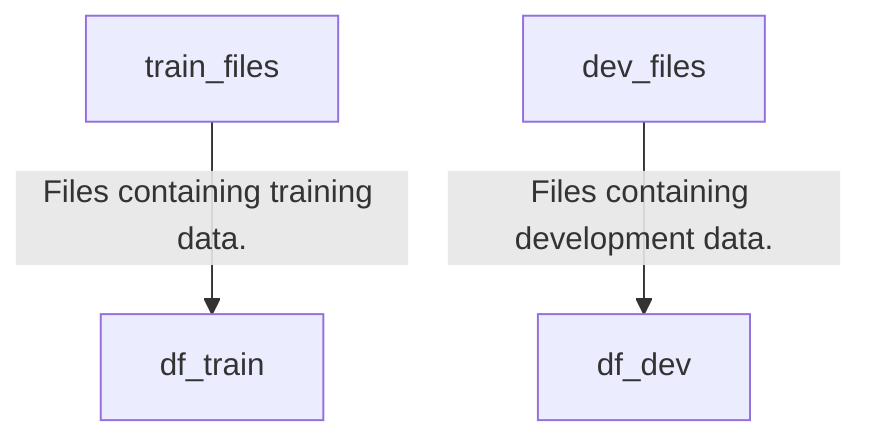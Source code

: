 flowchart TD
    A["train_files"]:::source -- "Files containing training data." --> B["df_train"]
    C["dev_files"]:::source -- "Files containing development data." --> D["df_dev"]